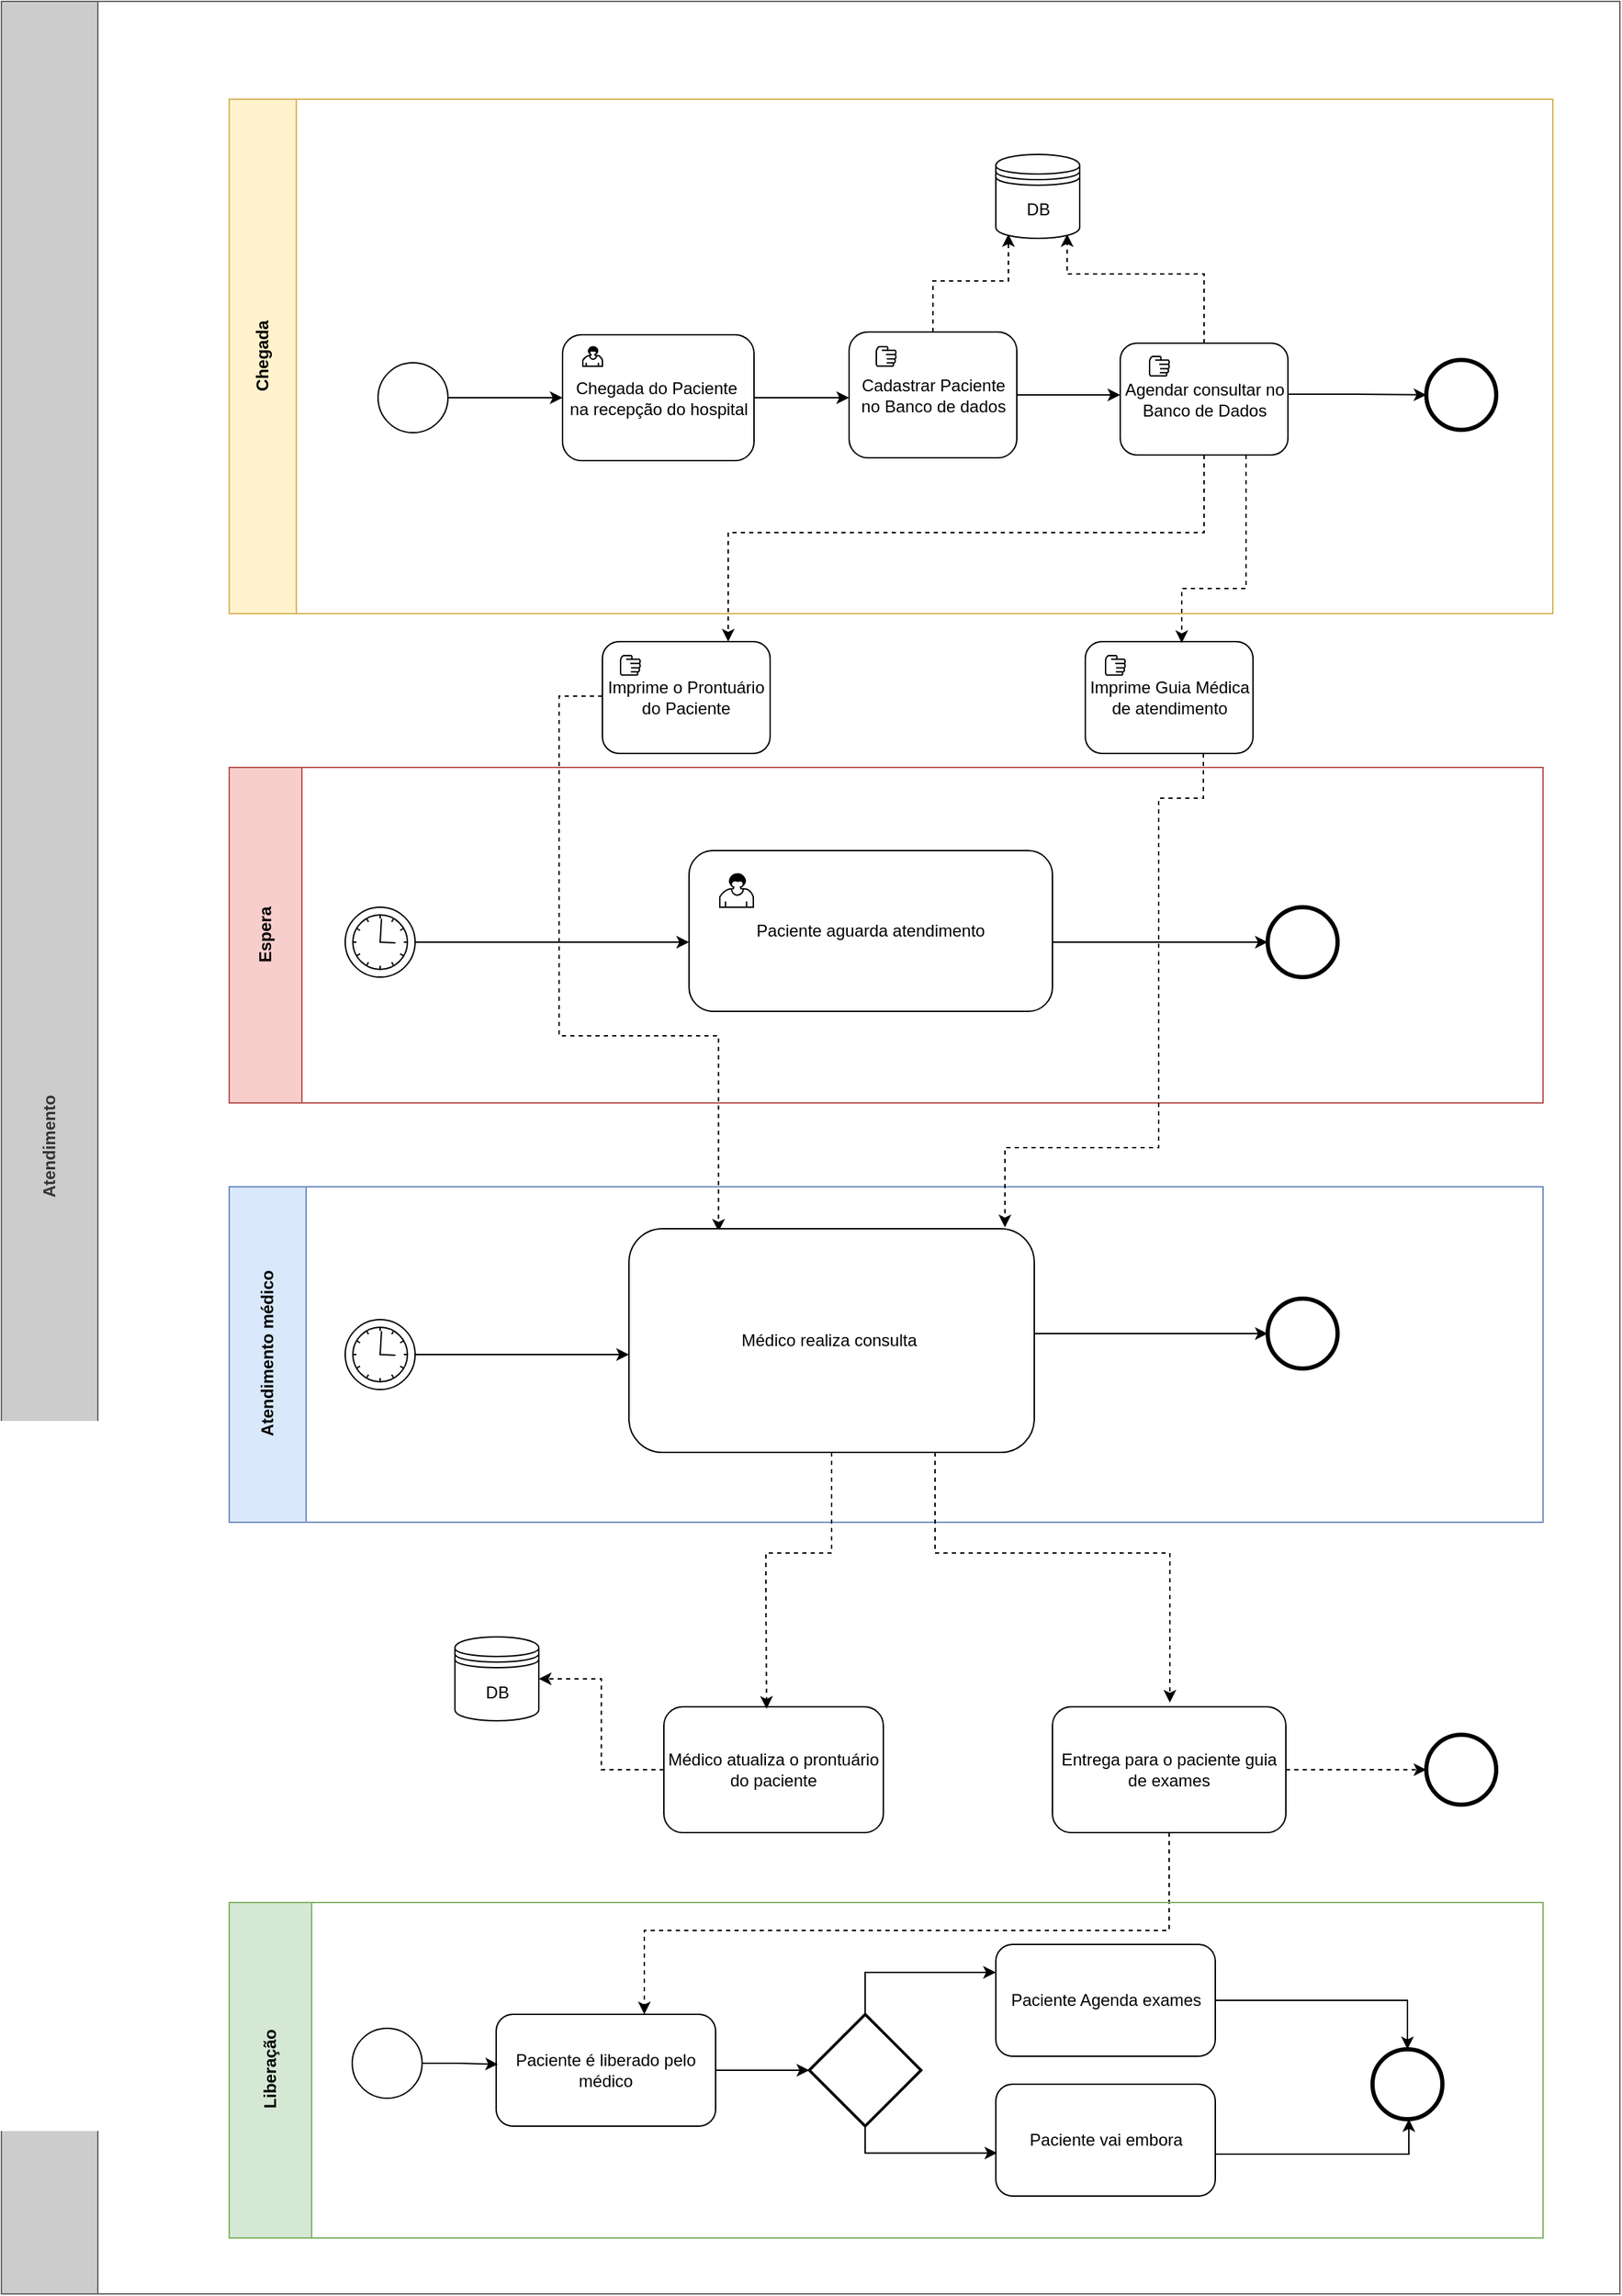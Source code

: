 <mxfile version="10.6.9" type="github"><diagram id="gz5XnqZAiCqCHkC8Ofjm" name="Page-1"><mxGraphModel dx="1262" dy="501" grid="1" gridSize="10" guides="1" tooltips="1" connect="1" arrows="1" fold="1" page="1" pageScale="1" pageWidth="827" pageHeight="1169" math="0" shadow="0"><root><mxCell id="0"/><mxCell id="1" parent="0"/><mxCell id="AU-K4EmhkHiCRlcWDs_6-1" value="Atendimento" style="swimlane;html=1;horizontal=0;startSize=69;fillColor=#CCCCCC;strokeColor=#666666;fontColor=#333333;" parent="1" vertex="1"><mxGeometry x="280" y="70" width="1158" height="1640" as="geometry"/></mxCell><mxCell id="AU-K4EmhkHiCRlcWDs_6-3" value="Chegada" style="swimlane;html=1;horizontal=0;startSize=48;fillColor=#fff2cc;strokeColor=#d6b656;" parent="AU-K4EmhkHiCRlcWDs_6-1" vertex="1"><mxGeometry x="163" y="70" width="947" height="368" as="geometry"/></mxCell><mxCell id="AU-K4EmhkHiCRlcWDs_6-102" style="edgeStyle=orthogonalEdgeStyle;rounded=0;orthogonalLoop=1;jettySize=auto;html=1;entryX=0;entryY=0.5;entryDx=0;entryDy=0;" parent="AU-K4EmhkHiCRlcWDs_6-3" source="AU-K4EmhkHiCRlcWDs_6-5" target="AU-K4EmhkHiCRlcWDs_6-37" edge="1"><mxGeometry relative="1" as="geometry"/></mxCell><mxCell id="AU-K4EmhkHiCRlcWDs_6-5" value="" style="shape=mxgraph.bpmn.shape;html=1;verticalLabelPosition=bottom;labelBackgroundColor=#ffffff;verticalAlign=top;align=center;perimeter=ellipsePerimeter;outlineConnect=0;outline=standard;symbol=general;" parent="AU-K4EmhkHiCRlcWDs_6-3" vertex="1"><mxGeometry x="106.5" y="188.5" width="50" height="50" as="geometry"/></mxCell><mxCell id="AU-K4EmhkHiCRlcWDs_6-100" style="edgeStyle=orthogonalEdgeStyle;rounded=0;orthogonalLoop=1;jettySize=auto;html=1;entryX=0.15;entryY=0.95;entryDx=0;entryDy=0;entryPerimeter=0;dashed=1;" parent="AU-K4EmhkHiCRlcWDs_6-3" source="AU-K4EmhkHiCRlcWDs_6-6" target="AU-K4EmhkHiCRlcWDs_6-96" edge="1"><mxGeometry relative="1" as="geometry"><Array as="points"><mxPoint x="504" y="130"/><mxPoint x="557" y="130"/></Array></mxGeometry></mxCell><mxCell id="AU-K4EmhkHiCRlcWDs_6-6" value="Cadastrar Paciente no Banco de dados" style="shape=ext;rounded=1;html=1;whiteSpace=wrap;direction=south;" parent="AU-K4EmhkHiCRlcWDs_6-3" vertex="1"><mxGeometry x="443.5" y="166.5" width="120" height="90" as="geometry"/></mxCell><mxCell id="AU-K4EmhkHiCRlcWDs_6-8" value="" style="shape=mxgraph.bpmn.manual_task;html=1;outlineConnect=0;" parent="AU-K4EmhkHiCRlcWDs_6-3" vertex="1"><mxGeometry x="463" y="177" width="14" height="14" as="geometry"/></mxCell><mxCell id="AU-K4EmhkHiCRlcWDs_6-101" style="edgeStyle=orthogonalEdgeStyle;rounded=0;orthogonalLoop=1;jettySize=auto;html=1;entryX=0.85;entryY=0.95;entryDx=0;entryDy=0;entryPerimeter=0;dashed=1;" parent="AU-K4EmhkHiCRlcWDs_6-3" source="AU-K4EmhkHiCRlcWDs_6-14" target="AU-K4EmhkHiCRlcWDs_6-96" edge="1"><mxGeometry relative="1" as="geometry"><Array as="points"><mxPoint x="627" y="125"/><mxPoint x="551" y="125"/></Array></mxGeometry></mxCell><mxCell id="AU-K4EmhkHiCRlcWDs_6-14" value="Agendar consultar no Banco de Dados" style="shape=ext;rounded=1;html=1;whiteSpace=wrap;" parent="AU-K4EmhkHiCRlcWDs_6-3" vertex="1"><mxGeometry x="637.5" y="174.5" width="120" height="80" as="geometry"/></mxCell><mxCell id="AU-K4EmhkHiCRlcWDs_6-16" value="" style="shape=mxgraph.bpmn.manual_task;html=1;outlineConnect=0;" parent="AU-K4EmhkHiCRlcWDs_6-3" vertex="1"><mxGeometry x="658.5" y="184" width="14" height="14" as="geometry"/></mxCell><mxCell id="AU-K4EmhkHiCRlcWDs_6-18" value="" style="shape=mxgraph.bpmn.shape;html=1;verticalLabelPosition=bottom;labelBackgroundColor=#ffffff;verticalAlign=top;align=center;perimeter=ellipsePerimeter;outlineConnect=0;outline=end;symbol=general;" parent="AU-K4EmhkHiCRlcWDs_6-3" vertex="1"><mxGeometry x="856.5" y="186.5" width="50" height="50" as="geometry"/></mxCell><mxCell id="AU-K4EmhkHiCRlcWDs_6-104" style="edgeStyle=orthogonalEdgeStyle;rounded=0;orthogonalLoop=1;jettySize=auto;html=1;" parent="AU-K4EmhkHiCRlcWDs_6-3" source="AU-K4EmhkHiCRlcWDs_6-37" target="AU-K4EmhkHiCRlcWDs_6-6" edge="1"><mxGeometry relative="1" as="geometry"><mxPoint x="375" y="205" as="targetPoint"/><Array as="points"><mxPoint x="327" y="205"/><mxPoint x="327" y="205"/></Array></mxGeometry></mxCell><mxCell id="AU-K4EmhkHiCRlcWDs_6-37" value="Chegada do Paciente&amp;nbsp; na recepção do hospital" style="shape=ext;rounded=1;html=1;whiteSpace=wrap;" parent="AU-K4EmhkHiCRlcWDs_6-3" vertex="1"><mxGeometry x="238.5" y="168.5" width="137" height="90" as="geometry"/></mxCell><mxCell id="AU-K4EmhkHiCRlcWDs_6-50" value="" style="shape=mxgraph.bpmn.user_task;html=1;outlineConnect=0;" parent="AU-K4EmhkHiCRlcWDs_6-3" vertex="1"><mxGeometry x="253" y="177" width="14" height="14" as="geometry"/></mxCell><mxCell id="AU-K4EmhkHiCRlcWDs_6-96" value="DB" style="shape=datastore;whiteSpace=wrap;html=1;" parent="AU-K4EmhkHiCRlcWDs_6-3" vertex="1"><mxGeometry x="548.5" y="39.5" width="60" height="60" as="geometry"/></mxCell><mxCell id="AU-K4EmhkHiCRlcWDs_6-105" style="edgeStyle=orthogonalEdgeStyle;rounded=0;orthogonalLoop=1;jettySize=auto;html=1;" parent="AU-K4EmhkHiCRlcWDs_6-3" source="AU-K4EmhkHiCRlcWDs_6-6" target="AU-K4EmhkHiCRlcWDs_6-14" edge="1"><mxGeometry relative="1" as="geometry"><mxPoint x="465" y="275" as="targetPoint"/><Array as="points"><mxPoint x="545" y="205"/><mxPoint x="545" y="205"/></Array></mxGeometry></mxCell><mxCell id="AU-K4EmhkHiCRlcWDs_6-107" style="edgeStyle=orthogonalEdgeStyle;rounded=0;orthogonalLoop=1;jettySize=auto;html=1;entryX=0;entryY=0.5;entryDx=0;entryDy=0;" parent="AU-K4EmhkHiCRlcWDs_6-3" source="AU-K4EmhkHiCRlcWDs_6-14" target="AU-K4EmhkHiCRlcWDs_6-18" edge="1"><mxGeometry relative="1" as="geometry"><mxPoint x="715" y="276" as="targetPoint"/><mxPoint x="680" y="202.069" as="sourcePoint"/><Array as="points"><mxPoint x="807" y="211"/><mxPoint x="807" y="211"/></Array></mxGeometry></mxCell><mxCell id="AU-K4EmhkHiCRlcWDs_6-109" style="edgeStyle=orthogonalEdgeStyle;rounded=0;orthogonalLoop=1;jettySize=auto;html=1;entryX=0.221;entryY=0.013;entryDx=0;entryDy=0;entryPerimeter=0;dashed=1;" parent="AU-K4EmhkHiCRlcWDs_6-1" source="AU-K4EmhkHiCRlcWDs_6-20" target="AU-K4EmhkHiCRlcWDs_6-68" edge="1"><mxGeometry relative="1" as="geometry"><Array as="points"><mxPoint x="399" y="497"/><mxPoint x="399" y="740"/><mxPoint x="513" y="740"/></Array></mxGeometry></mxCell><mxCell id="AU-K4EmhkHiCRlcWDs_6-20" value="Imprime o Prontuário do Paciente" style="shape=ext;rounded=1;html=1;whiteSpace=wrap;" parent="AU-K4EmhkHiCRlcWDs_6-1" vertex="1"><mxGeometry x="430" y="458" width="120" height="80" as="geometry"/></mxCell><mxCell id="AU-K4EmhkHiCRlcWDs_6-21" value="Imprime Guia Médica de atendimento" style="shape=ext;rounded=1;html=1;whiteSpace=wrap;" parent="AU-K4EmhkHiCRlcWDs_6-1" vertex="1"><mxGeometry x="775.5" y="458" width="120" height="80" as="geometry"/></mxCell><mxCell id="AU-K4EmhkHiCRlcWDs_6-4" value="Espera" style="swimlane;html=1;horizontal=0;startSize=52;fillColor=#f8cecc;strokeColor=#b85450;" parent="AU-K4EmhkHiCRlcWDs_6-1" vertex="1"><mxGeometry x="163" y="548" width="940" height="240" as="geometry"/></mxCell><mxCell id="AU-K4EmhkHiCRlcWDs_6-24" value="" style="shape=mxgraph.bpmn.shape;html=1;verticalLabelPosition=bottom;labelBackgroundColor=#ffffff;verticalAlign=top;align=center;perimeter=ellipsePerimeter;outlineConnect=0;outline=standard;symbol=timer;" parent="AU-K4EmhkHiCRlcWDs_6-4" vertex="1"><mxGeometry x="83" y="100" width="50" height="50" as="geometry"/></mxCell><mxCell id="AU-K4EmhkHiCRlcWDs_6-65" style="edgeStyle=orthogonalEdgeStyle;rounded=0;orthogonalLoop=1;jettySize=auto;html=1;entryX=0;entryY=0.5;entryDx=0;entryDy=0;" parent="AU-K4EmhkHiCRlcWDs_6-4" source="AU-K4EmhkHiCRlcWDs_6-25" target="AU-K4EmhkHiCRlcWDs_6-64" edge="1"><mxGeometry relative="1" as="geometry"><Array as="points"><mxPoint x="625" y="125"/><mxPoint x="625" y="125"/></Array></mxGeometry></mxCell><mxCell id="AU-K4EmhkHiCRlcWDs_6-25" value="Paciente aguarda atendimento" style="shape=ext;rounded=1;html=1;whiteSpace=wrap;" parent="AU-K4EmhkHiCRlcWDs_6-4" vertex="1"><mxGeometry x="329" y="59.5" width="260" height="115" as="geometry"/></mxCell><mxCell id="AU-K4EmhkHiCRlcWDs_6-64" value="" style="shape=mxgraph.bpmn.shape;html=1;verticalLabelPosition=bottom;labelBackgroundColor=#ffffff;verticalAlign=top;align=center;perimeter=ellipsePerimeter;outlineConnect=0;outline=end;symbol=general;" parent="AU-K4EmhkHiCRlcWDs_6-4" vertex="1"><mxGeometry x="743" y="100" width="50" height="50" as="geometry"/></mxCell><mxCell id="AU-K4EmhkHiCRlcWDs_6-67" value="" style="shape=mxgraph.bpmn.user_task;html=1;outlineConnect=0;" parent="AU-K4EmhkHiCRlcWDs_6-4" vertex="1"><mxGeometry x="351" y="76" width="24" height="24" as="geometry"/></mxCell><mxCell id="AU-K4EmhkHiCRlcWDs_6-108" style="edgeStyle=orthogonalEdgeStyle;rounded=0;orthogonalLoop=1;jettySize=auto;html=1;" parent="AU-K4EmhkHiCRlcWDs_6-4" source="AU-K4EmhkHiCRlcWDs_6-24" target="AU-K4EmhkHiCRlcWDs_6-25" edge="1"><mxGeometry relative="1" as="geometry"><mxPoint x="165" y="165" as="targetPoint"/><Array as="points"><mxPoint x="285" y="125"/><mxPoint x="285" y="125"/></Array></mxGeometry></mxCell><mxCell id="AU-K4EmhkHiCRlcWDs_6-35" value="" style="shape=mxgraph.bpmn.manual_task;html=1;outlineConnect=0;" parent="AU-K4EmhkHiCRlcWDs_6-1" vertex="1"><mxGeometry x="443" y="468" width="14" height="14" as="geometry"/></mxCell><mxCell id="AU-K4EmhkHiCRlcWDs_6-36" value="" style="shape=mxgraph.bpmn.manual_task;html=1;outlineConnect=0;" parent="AU-K4EmhkHiCRlcWDs_6-1" vertex="1"><mxGeometry x="790" y="468" width="14" height="14" as="geometry"/></mxCell><mxCell id="AU-K4EmhkHiCRlcWDs_6-60" style="edgeStyle=orthogonalEdgeStyle;rounded=0;orthogonalLoop=1;jettySize=auto;html=1;entryX=0.75;entryY=0;entryDx=0;entryDy=0;dashed=1;" parent="AU-K4EmhkHiCRlcWDs_6-1" source="AU-K4EmhkHiCRlcWDs_6-14" target="AU-K4EmhkHiCRlcWDs_6-20" edge="1"><mxGeometry relative="1" as="geometry"><Array as="points"><mxPoint x="860" y="380"/><mxPoint x="520" y="380"/></Array><mxPoint x="728" y="310" as="sourcePoint"/></mxGeometry></mxCell><mxCell id="AU-K4EmhkHiCRlcWDs_6-66" value="Atendimento médico" style="swimlane;html=1;horizontal=0;startSize=55;fillColor=#dae8fc;strokeColor=#6c8ebf;" parent="AU-K4EmhkHiCRlcWDs_6-1" vertex="1"><mxGeometry x="163" y="848" width="940" height="240" as="geometry"/></mxCell><mxCell id="AU-K4EmhkHiCRlcWDs_6-68" value="Médico realiza consulta&amp;nbsp;" style="shape=ext;rounded=1;html=1;whiteSpace=wrap;" parent="AU-K4EmhkHiCRlcWDs_6-66" vertex="1"><mxGeometry x="286" y="30" width="290" height="160" as="geometry"/></mxCell><mxCell id="AU-K4EmhkHiCRlcWDs_6-72" style="edgeStyle=orthogonalEdgeStyle;rounded=0;orthogonalLoop=1;jettySize=auto;html=1;" parent="AU-K4EmhkHiCRlcWDs_6-66" source="AU-K4EmhkHiCRlcWDs_6-71" target="AU-K4EmhkHiCRlcWDs_6-68" edge="1"><mxGeometry relative="1" as="geometry"><Array as="points"><mxPoint x="247" y="120"/><mxPoint x="247" y="120"/></Array></mxGeometry></mxCell><mxCell id="AU-K4EmhkHiCRlcWDs_6-71" value="" style="shape=mxgraph.bpmn.shape;html=1;verticalLabelPosition=bottom;labelBackgroundColor=#ffffff;verticalAlign=top;align=center;perimeter=ellipsePerimeter;outlineConnect=0;outline=standard;symbol=timer;" parent="AU-K4EmhkHiCRlcWDs_6-66" vertex="1"><mxGeometry x="83" y="95" width="50" height="50" as="geometry"/></mxCell><mxCell id="AU-K4EmhkHiCRlcWDs_6-81" value="" style="shape=mxgraph.bpmn.shape;html=1;verticalLabelPosition=bottom;labelBackgroundColor=#ffffff;verticalAlign=top;align=center;perimeter=ellipsePerimeter;outlineConnect=0;outline=end;symbol=general;" parent="AU-K4EmhkHiCRlcWDs_6-66" vertex="1"><mxGeometry x="743" y="80" width="50" height="50" as="geometry"/></mxCell><mxCell id="AU-K4EmhkHiCRlcWDs_6-110" style="edgeStyle=orthogonalEdgeStyle;rounded=0;orthogonalLoop=1;jettySize=auto;html=1;entryX=0;entryY=0.5;entryDx=0;entryDy=0;" parent="AU-K4EmhkHiCRlcWDs_6-66" source="AU-K4EmhkHiCRlcWDs_6-68" target="AU-K4EmhkHiCRlcWDs_6-81" edge="1"><mxGeometry relative="1" as="geometry"><mxPoint x="625" y="150" as="targetPoint"/><Array as="points"><mxPoint x="685" y="105"/><mxPoint x="685" y="105"/></Array></mxGeometry></mxCell><mxCell id="AU-K4EmhkHiCRlcWDs_6-115" style="edgeStyle=orthogonalEdgeStyle;rounded=0;orthogonalLoop=1;jettySize=auto;html=1;entryX=1;entryY=0.5;entryDx=0;entryDy=0;dashed=1;" parent="AU-K4EmhkHiCRlcWDs_6-1" source="AU-K4EmhkHiCRlcWDs_6-87" target="AU-K4EmhkHiCRlcWDs_6-114" edge="1"><mxGeometry relative="1" as="geometry"/></mxCell><mxCell id="AU-K4EmhkHiCRlcWDs_6-87" value="Médico atualiza o prontuário do paciente" style="shape=ext;rounded=1;html=1;whiteSpace=wrap;" parent="AU-K4EmhkHiCRlcWDs_6-1" vertex="1"><mxGeometry x="474" y="1220" width="157" height="90" as="geometry"/></mxCell><mxCell id="AU-K4EmhkHiCRlcWDs_6-119" style="edgeStyle=orthogonalEdgeStyle;rounded=0;orthogonalLoop=1;jettySize=auto;html=1;entryX=0;entryY=0.5;entryDx=0;entryDy=0;dashed=1;" parent="AU-K4EmhkHiCRlcWDs_6-1" source="AU-K4EmhkHiCRlcWDs_6-88" target="AU-K4EmhkHiCRlcWDs_6-118" edge="1"><mxGeometry relative="1" as="geometry"/></mxCell><mxCell id="AU-K4EmhkHiCRlcWDs_6-133" style="edgeStyle=orthogonalEdgeStyle;rounded=0;orthogonalLoop=1;jettySize=auto;html=1;dashed=1;" parent="AU-K4EmhkHiCRlcWDs_6-1" source="AU-K4EmhkHiCRlcWDs_6-88" edge="1"><mxGeometry relative="1" as="geometry"><mxPoint x="460" y="1440" as="targetPoint"/><Array as="points"><mxPoint x="836" y="1380"/><mxPoint x="460" y="1380"/></Array></mxGeometry></mxCell><mxCell id="AU-K4EmhkHiCRlcWDs_6-88" value="Entrega para o paciente guia de exames" style="shape=ext;rounded=1;html=1;whiteSpace=wrap;" parent="AU-K4EmhkHiCRlcWDs_6-1" vertex="1"><mxGeometry x="752" y="1220" width="167" height="90" as="geometry"/></mxCell><mxCell id="AU-K4EmhkHiCRlcWDs_6-106" style="edgeStyle=orthogonalEdgeStyle;rounded=0;orthogonalLoop=1;jettySize=auto;html=1;entryX=0.575;entryY=0.013;entryDx=0;entryDy=0;entryPerimeter=0;dashed=1;exitX=0.75;exitY=1;exitDx=0;exitDy=0;" parent="AU-K4EmhkHiCRlcWDs_6-1" source="AU-K4EmhkHiCRlcWDs_6-14" target="AU-K4EmhkHiCRlcWDs_6-21" edge="1"><mxGeometry relative="1" as="geometry"><Array as="points"><mxPoint x="890" y="420"/><mxPoint x="844" y="420"/></Array></mxGeometry></mxCell><mxCell id="AU-K4EmhkHiCRlcWDs_6-86" style="edgeStyle=orthogonalEdgeStyle;rounded=0;orthogonalLoop=1;jettySize=auto;html=1;dashed=1;" parent="AU-K4EmhkHiCRlcWDs_6-1" source="AU-K4EmhkHiCRlcWDs_6-21" edge="1"><mxGeometry relative="1" as="geometry"><mxPoint x="718" y="877" as="targetPoint"/><Array as="points"><mxPoint x="860" y="570"/><mxPoint x="828" y="570"/><mxPoint x="828" y="820"/><mxPoint x="718" y="820"/></Array></mxGeometry></mxCell><mxCell id="AU-K4EmhkHiCRlcWDs_6-111" style="edgeStyle=orthogonalEdgeStyle;rounded=0;orthogonalLoop=1;jettySize=auto;html=1;dashed=1;entryX=0.468;entryY=0.016;entryDx=0;entryDy=0;entryPerimeter=0;" parent="AU-K4EmhkHiCRlcWDs_6-1" source="AU-K4EmhkHiCRlcWDs_6-68" target="AU-K4EmhkHiCRlcWDs_6-87" edge="1"><mxGeometry relative="1" as="geometry"><Array as="points"><mxPoint x="594" y="1110"/><mxPoint x="547" y="1110"/><mxPoint x="547" y="1140"/></Array></mxGeometry></mxCell><mxCell id="AU-K4EmhkHiCRlcWDs_6-112" style="edgeStyle=orthogonalEdgeStyle;rounded=0;orthogonalLoop=1;jettySize=auto;html=1;dashed=1;" parent="AU-K4EmhkHiCRlcWDs_6-1" source="AU-K4EmhkHiCRlcWDs_6-68" edge="1"><mxGeometry relative="1" as="geometry"><Array as="points"><mxPoint x="668" y="1110"/><mxPoint x="836" y="1110"/></Array><mxPoint x="836" y="1217" as="targetPoint"/></mxGeometry></mxCell><mxCell id="AU-K4EmhkHiCRlcWDs_6-113" value="Liberação" style="swimlane;html=1;horizontal=0;startSize=59;fillColor=#d5e8d4;strokeColor=#82b366;" parent="AU-K4EmhkHiCRlcWDs_6-1" vertex="1"><mxGeometry x="163" y="1360" width="940" height="240" as="geometry"/></mxCell><mxCell id="AU-K4EmhkHiCRlcWDs_6-131" style="edgeStyle=orthogonalEdgeStyle;rounded=0;orthogonalLoop=1;jettySize=auto;html=1;entryX=0.5;entryY=0;entryDx=0;entryDy=0;" parent="AU-K4EmhkHiCRlcWDs_6-113" source="AU-K4EmhkHiCRlcWDs_6-117" target="AU-K4EmhkHiCRlcWDs_6-130" edge="1"><mxGeometry relative="1" as="geometry"><Array as="points"><mxPoint x="843" y="70"/></Array></mxGeometry></mxCell><mxCell id="AU-K4EmhkHiCRlcWDs_6-117" value="Paciente Agenda exames" style="shape=ext;rounded=1;html=1;whiteSpace=wrap;" parent="AU-K4EmhkHiCRlcWDs_6-113" vertex="1"><mxGeometry x="548.5" y="30" width="157" height="80" as="geometry"/></mxCell><mxCell id="AU-K4EmhkHiCRlcWDs_6-121" value="" style="shape=mxgraph.bpmn.shape;html=1;verticalLabelPosition=bottom;labelBackgroundColor=#ffffff;verticalAlign=top;align=center;perimeter=ellipsePerimeter;outlineConnect=0;outline=standard;symbol=general;" parent="AU-K4EmhkHiCRlcWDs_6-113" vertex="1"><mxGeometry x="88" y="90" width="50" height="50" as="geometry"/></mxCell><mxCell id="AU-K4EmhkHiCRlcWDs_6-116" value="" style="strokeWidth=2;html=1;shape=mxgraph.flowchart.decision;whiteSpace=wrap;" parent="AU-K4EmhkHiCRlcWDs_6-113" vertex="1"><mxGeometry x="415" y="80" width="80" height="80" as="geometry"/></mxCell><mxCell id="AU-K4EmhkHiCRlcWDs_6-124" value="Paciente é liberado pelo médico" style="shape=ext;rounded=1;html=1;whiteSpace=wrap;" parent="AU-K4EmhkHiCRlcWDs_6-113" vertex="1"><mxGeometry x="191" y="80" width="157" height="80" as="geometry"/></mxCell><mxCell id="AU-K4EmhkHiCRlcWDs_6-127" value="Paciente vai embora" style="shape=ext;rounded=1;html=1;whiteSpace=wrap;" parent="AU-K4EmhkHiCRlcWDs_6-113" vertex="1"><mxGeometry x="548.5" y="130" width="157" height="80" as="geometry"/></mxCell><mxCell id="AU-K4EmhkHiCRlcWDs_6-129" style="edgeStyle=orthogonalEdgeStyle;rounded=0;orthogonalLoop=1;jettySize=auto;html=1;entryX=0;entryY=0.25;entryDx=0;entryDy=0;" parent="AU-K4EmhkHiCRlcWDs_6-113" source="AU-K4EmhkHiCRlcWDs_6-116" target="AU-K4EmhkHiCRlcWDs_6-117" edge="1"><mxGeometry relative="1" as="geometry"><mxPoint x="448" y="20" as="targetPoint"/><Array as="points"><mxPoint x="455" y="50"/></Array></mxGeometry></mxCell><mxCell id="AU-K4EmhkHiCRlcWDs_6-130" value="" style="shape=mxgraph.bpmn.shape;html=1;verticalLabelPosition=bottom;labelBackgroundColor=#ffffff;verticalAlign=top;align=center;perimeter=ellipsePerimeter;outlineConnect=0;outline=end;symbol=general;" parent="AU-K4EmhkHiCRlcWDs_6-113" vertex="1"><mxGeometry x="818" y="105" width="50" height="50" as="geometry"/></mxCell><mxCell id="AU-K4EmhkHiCRlcWDs_6-126" style="edgeStyle=orthogonalEdgeStyle;rounded=0;orthogonalLoop=1;jettySize=auto;html=1;entryX=0;entryY=0.5;entryDx=0;entryDy=0;entryPerimeter=0;" parent="AU-K4EmhkHiCRlcWDs_6-113" source="AU-K4EmhkHiCRlcWDs_6-124" target="AU-K4EmhkHiCRlcWDs_6-116" edge="1"><mxGeometry relative="1" as="geometry"><mxPoint x="315" y="160" as="targetPoint"/><Array as="points"/></mxGeometry></mxCell><mxCell id="AU-K4EmhkHiCRlcWDs_6-128" style="edgeStyle=orthogonalEdgeStyle;rounded=0;orthogonalLoop=1;jettySize=auto;html=1;entryX=0.006;entryY=0.615;entryDx=0;entryDy=0;entryPerimeter=0;" parent="AU-K4EmhkHiCRlcWDs_6-113" source="AU-K4EmhkHiCRlcWDs_6-116" target="AU-K4EmhkHiCRlcWDs_6-127" edge="1"><mxGeometry relative="1" as="geometry"><mxPoint x="455" y="225" as="targetPoint"/><Array as="points"><mxPoint x="455" y="179"/></Array></mxGeometry></mxCell><mxCell id="AU-K4EmhkHiCRlcWDs_6-132" style="edgeStyle=orthogonalEdgeStyle;rounded=0;orthogonalLoop=1;jettySize=auto;html=1;" parent="AU-K4EmhkHiCRlcWDs_6-113" source="AU-K4EmhkHiCRlcWDs_6-127" target="AU-K4EmhkHiCRlcWDs_6-130" edge="1"><mxGeometry relative="1" as="geometry"><mxPoint x="725" y="170" as="targetPoint"/><Array as="points"><mxPoint x="844" y="180"/></Array></mxGeometry></mxCell><mxCell id="AU-K4EmhkHiCRlcWDs_6-122" style="edgeStyle=orthogonalEdgeStyle;rounded=0;orthogonalLoop=1;jettySize=auto;html=1;entryX=0.008;entryY=0.447;entryDx=0;entryDy=0;entryPerimeter=0;" parent="AU-K4EmhkHiCRlcWDs_6-113" source="AU-K4EmhkHiCRlcWDs_6-121" target="AU-K4EmhkHiCRlcWDs_6-124" edge="1"><mxGeometry relative="1" as="geometry"><mxPoint x="95" y="155" as="targetPoint"/><Array as="points"><mxPoint x="165" y="115"/><mxPoint x="165" y="116"/></Array></mxGeometry></mxCell><mxCell id="AU-K4EmhkHiCRlcWDs_6-114" value="DB" style="shape=datastore;whiteSpace=wrap;html=1;" parent="AU-K4EmhkHiCRlcWDs_6-1" vertex="1"><mxGeometry x="324.5" y="1170" width="60" height="60" as="geometry"/></mxCell><mxCell id="AU-K4EmhkHiCRlcWDs_6-118" value="" style="shape=mxgraph.bpmn.shape;html=1;verticalLabelPosition=bottom;labelBackgroundColor=#ffffff;verticalAlign=top;align=center;perimeter=ellipsePerimeter;outlineConnect=0;outline=end;symbol=general;" parent="AU-K4EmhkHiCRlcWDs_6-1" vertex="1"><mxGeometry x="1019.5" y="1240" width="50" height="50" as="geometry"/></mxCell></root></mxGraphModel></diagram></mxfile>